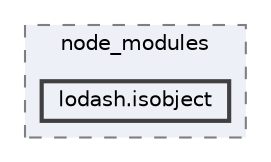 digraph "C:/Users/arisc/OneDrive/Documents/GitHub/FINAL/EcoEats-Project/node_modules/lodash.isobject"
{
 // LATEX_PDF_SIZE
  bgcolor="transparent";
  edge [fontname=Helvetica,fontsize=10,labelfontname=Helvetica,labelfontsize=10];
  node [fontname=Helvetica,fontsize=10,shape=box,height=0.2,width=0.4];
  compound=true
  subgraph clusterdir_5091f2b68170d33f954320199e2fed0a {
    graph [ bgcolor="#edf0f7", pencolor="grey50", label="node_modules", fontname=Helvetica,fontsize=10 style="filled,dashed", URL="dir_5091f2b68170d33f954320199e2fed0a.html",tooltip=""]
  dir_2a9b69a83bdfdb0e0c157094884e433a [label="lodash.isobject", fillcolor="#edf0f7", color="grey25", style="filled,bold", URL="dir_2a9b69a83bdfdb0e0c157094884e433a.html",tooltip=""];
  }
}
